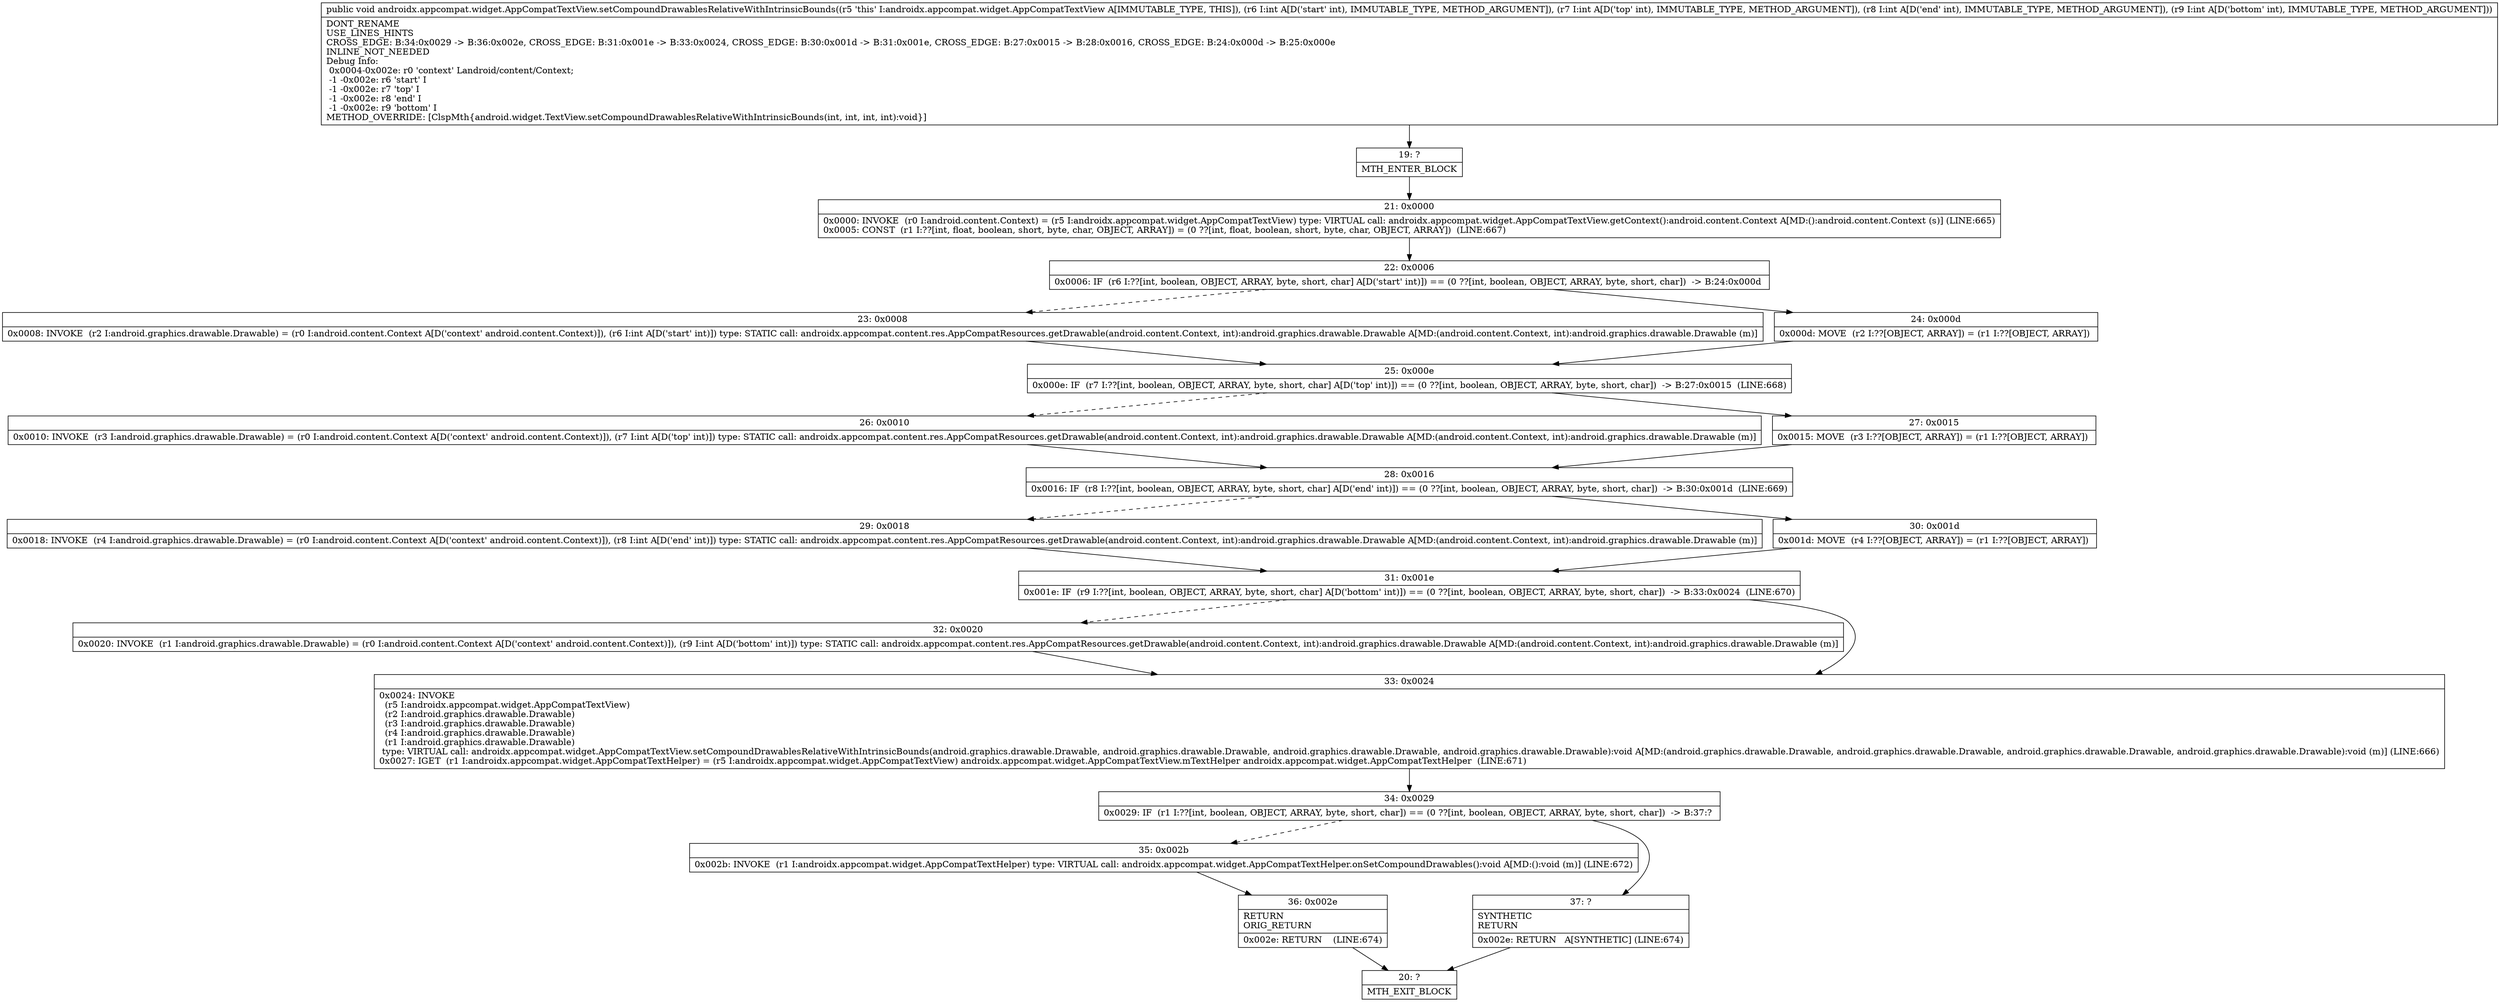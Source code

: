 digraph "CFG forandroidx.appcompat.widget.AppCompatTextView.setCompoundDrawablesRelativeWithIntrinsicBounds(IIII)V" {
Node_19 [shape=record,label="{19\:\ ?|MTH_ENTER_BLOCK\l}"];
Node_21 [shape=record,label="{21\:\ 0x0000|0x0000: INVOKE  (r0 I:android.content.Context) = (r5 I:androidx.appcompat.widget.AppCompatTextView) type: VIRTUAL call: androidx.appcompat.widget.AppCompatTextView.getContext():android.content.Context A[MD:():android.content.Context (s)] (LINE:665)\l0x0005: CONST  (r1 I:??[int, float, boolean, short, byte, char, OBJECT, ARRAY]) = (0 ??[int, float, boolean, short, byte, char, OBJECT, ARRAY])  (LINE:667)\l}"];
Node_22 [shape=record,label="{22\:\ 0x0006|0x0006: IF  (r6 I:??[int, boolean, OBJECT, ARRAY, byte, short, char] A[D('start' int)]) == (0 ??[int, boolean, OBJECT, ARRAY, byte, short, char])  \-\> B:24:0x000d \l}"];
Node_23 [shape=record,label="{23\:\ 0x0008|0x0008: INVOKE  (r2 I:android.graphics.drawable.Drawable) = (r0 I:android.content.Context A[D('context' android.content.Context)]), (r6 I:int A[D('start' int)]) type: STATIC call: androidx.appcompat.content.res.AppCompatResources.getDrawable(android.content.Context, int):android.graphics.drawable.Drawable A[MD:(android.content.Context, int):android.graphics.drawable.Drawable (m)]\l}"];
Node_25 [shape=record,label="{25\:\ 0x000e|0x000e: IF  (r7 I:??[int, boolean, OBJECT, ARRAY, byte, short, char] A[D('top' int)]) == (0 ??[int, boolean, OBJECT, ARRAY, byte, short, char])  \-\> B:27:0x0015  (LINE:668)\l}"];
Node_26 [shape=record,label="{26\:\ 0x0010|0x0010: INVOKE  (r3 I:android.graphics.drawable.Drawable) = (r0 I:android.content.Context A[D('context' android.content.Context)]), (r7 I:int A[D('top' int)]) type: STATIC call: androidx.appcompat.content.res.AppCompatResources.getDrawable(android.content.Context, int):android.graphics.drawable.Drawable A[MD:(android.content.Context, int):android.graphics.drawable.Drawable (m)]\l}"];
Node_28 [shape=record,label="{28\:\ 0x0016|0x0016: IF  (r8 I:??[int, boolean, OBJECT, ARRAY, byte, short, char] A[D('end' int)]) == (0 ??[int, boolean, OBJECT, ARRAY, byte, short, char])  \-\> B:30:0x001d  (LINE:669)\l}"];
Node_29 [shape=record,label="{29\:\ 0x0018|0x0018: INVOKE  (r4 I:android.graphics.drawable.Drawable) = (r0 I:android.content.Context A[D('context' android.content.Context)]), (r8 I:int A[D('end' int)]) type: STATIC call: androidx.appcompat.content.res.AppCompatResources.getDrawable(android.content.Context, int):android.graphics.drawable.Drawable A[MD:(android.content.Context, int):android.graphics.drawable.Drawable (m)]\l}"];
Node_31 [shape=record,label="{31\:\ 0x001e|0x001e: IF  (r9 I:??[int, boolean, OBJECT, ARRAY, byte, short, char] A[D('bottom' int)]) == (0 ??[int, boolean, OBJECT, ARRAY, byte, short, char])  \-\> B:33:0x0024  (LINE:670)\l}"];
Node_32 [shape=record,label="{32\:\ 0x0020|0x0020: INVOKE  (r1 I:android.graphics.drawable.Drawable) = (r0 I:android.content.Context A[D('context' android.content.Context)]), (r9 I:int A[D('bottom' int)]) type: STATIC call: androidx.appcompat.content.res.AppCompatResources.getDrawable(android.content.Context, int):android.graphics.drawable.Drawable A[MD:(android.content.Context, int):android.graphics.drawable.Drawable (m)]\l}"];
Node_33 [shape=record,label="{33\:\ 0x0024|0x0024: INVOKE  \l  (r5 I:androidx.appcompat.widget.AppCompatTextView)\l  (r2 I:android.graphics.drawable.Drawable)\l  (r3 I:android.graphics.drawable.Drawable)\l  (r4 I:android.graphics.drawable.Drawable)\l  (r1 I:android.graphics.drawable.Drawable)\l type: VIRTUAL call: androidx.appcompat.widget.AppCompatTextView.setCompoundDrawablesRelativeWithIntrinsicBounds(android.graphics.drawable.Drawable, android.graphics.drawable.Drawable, android.graphics.drawable.Drawable, android.graphics.drawable.Drawable):void A[MD:(android.graphics.drawable.Drawable, android.graphics.drawable.Drawable, android.graphics.drawable.Drawable, android.graphics.drawable.Drawable):void (m)] (LINE:666)\l0x0027: IGET  (r1 I:androidx.appcompat.widget.AppCompatTextHelper) = (r5 I:androidx.appcompat.widget.AppCompatTextView) androidx.appcompat.widget.AppCompatTextView.mTextHelper androidx.appcompat.widget.AppCompatTextHelper  (LINE:671)\l}"];
Node_34 [shape=record,label="{34\:\ 0x0029|0x0029: IF  (r1 I:??[int, boolean, OBJECT, ARRAY, byte, short, char]) == (0 ??[int, boolean, OBJECT, ARRAY, byte, short, char])  \-\> B:37:? \l}"];
Node_35 [shape=record,label="{35\:\ 0x002b|0x002b: INVOKE  (r1 I:androidx.appcompat.widget.AppCompatTextHelper) type: VIRTUAL call: androidx.appcompat.widget.AppCompatTextHelper.onSetCompoundDrawables():void A[MD:():void (m)] (LINE:672)\l}"];
Node_36 [shape=record,label="{36\:\ 0x002e|RETURN\lORIG_RETURN\l|0x002e: RETURN    (LINE:674)\l}"];
Node_20 [shape=record,label="{20\:\ ?|MTH_EXIT_BLOCK\l}"];
Node_37 [shape=record,label="{37\:\ ?|SYNTHETIC\lRETURN\l|0x002e: RETURN   A[SYNTHETIC] (LINE:674)\l}"];
Node_30 [shape=record,label="{30\:\ 0x001d|0x001d: MOVE  (r4 I:??[OBJECT, ARRAY]) = (r1 I:??[OBJECT, ARRAY]) \l}"];
Node_27 [shape=record,label="{27\:\ 0x0015|0x0015: MOVE  (r3 I:??[OBJECT, ARRAY]) = (r1 I:??[OBJECT, ARRAY]) \l}"];
Node_24 [shape=record,label="{24\:\ 0x000d|0x000d: MOVE  (r2 I:??[OBJECT, ARRAY]) = (r1 I:??[OBJECT, ARRAY]) \l}"];
MethodNode[shape=record,label="{public void androidx.appcompat.widget.AppCompatTextView.setCompoundDrawablesRelativeWithIntrinsicBounds((r5 'this' I:androidx.appcompat.widget.AppCompatTextView A[IMMUTABLE_TYPE, THIS]), (r6 I:int A[D('start' int), IMMUTABLE_TYPE, METHOD_ARGUMENT]), (r7 I:int A[D('top' int), IMMUTABLE_TYPE, METHOD_ARGUMENT]), (r8 I:int A[D('end' int), IMMUTABLE_TYPE, METHOD_ARGUMENT]), (r9 I:int A[D('bottom' int), IMMUTABLE_TYPE, METHOD_ARGUMENT]))  | DONT_RENAME\lUSE_LINES_HINTS\lCROSS_EDGE: B:34:0x0029 \-\> B:36:0x002e, CROSS_EDGE: B:31:0x001e \-\> B:33:0x0024, CROSS_EDGE: B:30:0x001d \-\> B:31:0x001e, CROSS_EDGE: B:27:0x0015 \-\> B:28:0x0016, CROSS_EDGE: B:24:0x000d \-\> B:25:0x000e\lINLINE_NOT_NEEDED\lDebug Info:\l  0x0004\-0x002e: r0 'context' Landroid\/content\/Context;\l  \-1 \-0x002e: r6 'start' I\l  \-1 \-0x002e: r7 'top' I\l  \-1 \-0x002e: r8 'end' I\l  \-1 \-0x002e: r9 'bottom' I\lMETHOD_OVERRIDE: [ClspMth\{android.widget.TextView.setCompoundDrawablesRelativeWithIntrinsicBounds(int, int, int, int):void\}]\l}"];
MethodNode -> Node_19;Node_19 -> Node_21;
Node_21 -> Node_22;
Node_22 -> Node_23[style=dashed];
Node_22 -> Node_24;
Node_23 -> Node_25;
Node_25 -> Node_26[style=dashed];
Node_25 -> Node_27;
Node_26 -> Node_28;
Node_28 -> Node_29[style=dashed];
Node_28 -> Node_30;
Node_29 -> Node_31;
Node_31 -> Node_32[style=dashed];
Node_31 -> Node_33;
Node_32 -> Node_33;
Node_33 -> Node_34;
Node_34 -> Node_35[style=dashed];
Node_34 -> Node_37;
Node_35 -> Node_36;
Node_36 -> Node_20;
Node_37 -> Node_20;
Node_30 -> Node_31;
Node_27 -> Node_28;
Node_24 -> Node_25;
}


